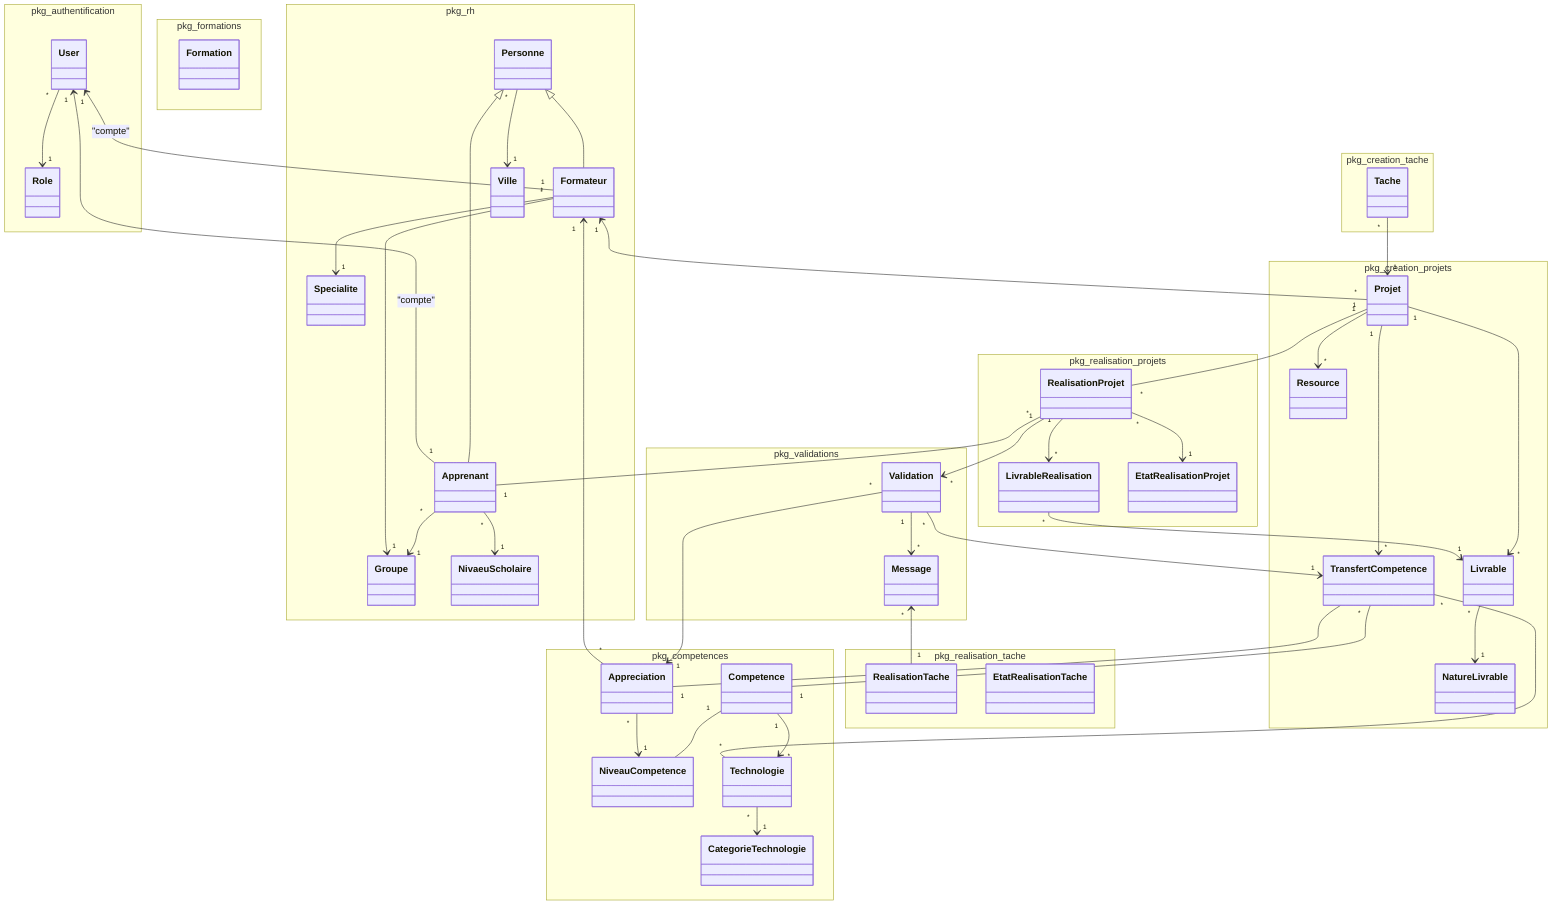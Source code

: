 classDiagram

namespace pkg_authentification {
class User
class Role
}
User "*" --> "1" Role

namespace pkg_rh {
  class Personne
  class Formateur 
  class Apprenant
  class  Groupe 
  class  Ville
  class  NivaeuScholaire
  class Specialite
}
Personne <|-- Formateur
Personne <|-- Apprenant 
User "1" <-- "1" Formateur : "compte"
User "1" <-- "1" Apprenant : "compte"
Apprenant  "*" --> "1"  Groupe 
Formateur "*" --> "1" Groupe
Formateur "*" --> "1" Specialite
Apprenant "*" --> "1" NivaeuScholaire
Personne "*" --> "1" Ville


namespace pkg_competences {
  class Competence 
  %% Description d'un niveau de compétence
  class NiveauCompetence 
  class Technologie 
  class CategorieTechnologie 
  class Appreciation
}

Competence "1" -- "*" NiveauCompetence
Competence "1" --> "*" Technologie 
Technologie "*" --> "1" CategorieTechnologie
Appreciation "*" --> "1" NiveauCompetence
Appreciation "*" --> "1" Formateur





namespace pkg_creation_projets {
  class Projet 
  class Resource 
  class Livrable 
  class NatureLivrable 
  %% par défaut il faut ajouter deux livrable : Code, Présentation
  class TransfertCompetence
}
Formateur "1" <-- "*" Projet
Projet "1" --> "*" Resource
Projet "1" --> "*" Livrable
Projet "1" --> "*" TransfertCompetence
TransfertCompetence "*" -- "1" Competence 
TransfertCompetence "*" -- "*" Technologie
Livrable "*" --> "1" NatureLivrable
TransfertCompetence "*" -- "1" Appreciation

namespace pkg_realisation_projets {
  class RealisationProjet
  class LivrableRealisation 
  class EtatRealisationProjet 
}
Projet "1" -- "*" RealisationProjet
RealisationProjet "*" --> "1" EtatRealisationProjet
RealisationProjet "1" --> "*" LivrableRealisation
RealisationProjet "*" -- "1" Apprenant
LivrableRealisation "*" --> "1" Livrable


namespace pkg_validations {
class Validation 
class Message 
}
RealisationProjet "1" --> "*" Validation
Validation "*" --> "1" TransfertCompetence
Validation "*" --> "1" Appreciation
Validation "1" --> "*" Message





namespace pkg_formations {
  class Formation
}


namespace pkg_realisation_tache{
  class RealisationTache 
  class EtatRealisationTache
}
Message "*"<-- "1" RealisationTache

namespace pkg_creation_tache{
  class Tache 
}
Tache  "*" --> "1" Projet